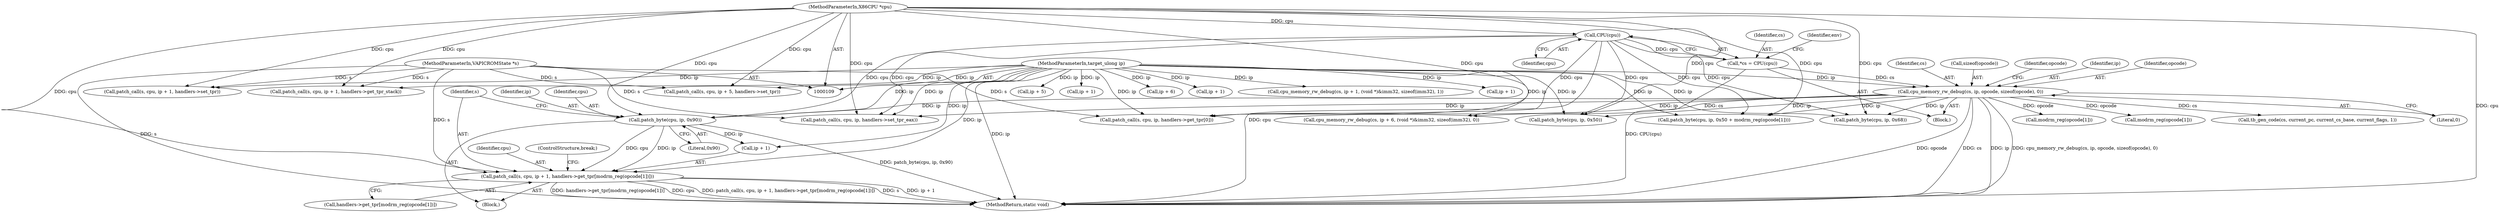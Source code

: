 digraph "0_qemu_691a02e2ce0c413236a78dee6f2651c937b09fb0@array" {
"1000217" [label="(Call,patch_call(s, cpu, ip + 1, handlers->get_tpr[modrm_reg(opcode[1])]))"];
"1000110" [label="(MethodParameterIn,VAPICROMState *s)"];
"1000213" [label="(Call,patch_byte(cpu, ip, 0x90))"];
"1000117" [label="(Call,CPU(cpu))"];
"1000111" [label="(MethodParameterIn,X86CPU *cpu)"];
"1000180" [label="(Call,cpu_memory_rw_debug(cs, ip, opcode, sizeof(opcode), 0))"];
"1000115" [label="(Call,*cs = CPU(cpu))"];
"1000112" [label="(MethodParameterIn,target_ulong ip)"];
"1000191" [label="(Block,)"];
"1000271" [label="(Call,ip + 1)"];
"1000281" [label="(Call,patch_call(s, cpu, ip + 5, handlers->set_tpr))"];
"1000292" [label="(Call,patch_byte(cpu, ip, 0x50))"];
"1000219" [label="(Identifier,cpu)"];
"1000231" [label="(ControlStructure,break;)"];
"1000112" [label="(MethodParameterIn,target_ulong ip)"];
"1000269" [label="(Call,cpu_memory_rw_debug(cs, ip + 1, (void *)&imm32, sizeof(imm32), 1))"];
"1000223" [label="(Call,handlers->get_tpr[modrm_reg(opcode[1])])"];
"1000299" [label="(Call,ip + 1)"];
"1000183" [label="(Identifier,opcode)"];
"1000296" [label="(Call,patch_call(s, cpu, ip + 1, handlers->get_tpr_stack))"];
"1000113" [label="(Block,)"];
"1000116" [label="(Identifier,cs)"];
"1000227" [label="(Call,modrm_reg(opcode[1]))"];
"1000180" [label="(Call,cpu_memory_rw_debug(cs, ip, opcode, sizeof(opcode), 0))"];
"1000284" [label="(Call,ip + 5)"];
"1000218" [label="(Identifier,s)"];
"1000322" [label="(MethodReturn,static void)"];
"1000214" [label="(Identifier,cpu)"];
"1000111" [label="(MethodParameterIn,X86CPU *cpu)"];
"1000118" [label="(Identifier,cpu)"];
"1000233" [label="(Call,patch_call(s, cpu, ip, handlers->get_tpr[0]))"];
"1000213" [label="(Call,patch_byte(cpu, ip, 0x90))"];
"1000205" [label="(Call,ip + 1)"];
"1000198" [label="(Call,modrm_reg(opcode[1]))"];
"1000313" [label="(Call,tb_gen_code(cs, current_pc, current_cs_base, current_flags, 1))"];
"1000186" [label="(Literal,0)"];
"1000110" [label="(MethodParameterIn,VAPICROMState *s)"];
"1000193" [label="(Call,patch_byte(cpu, ip, 0x50 + modrm_reg(opcode[1])))"];
"1000181" [label="(Identifier,cs)"];
"1000244" [label="(Call,patch_call(s, cpu, ip, handlers->set_tpr_eax))"];
"1000215" [label="(Identifier,ip)"];
"1000253" [label="(Call,patch_byte(cpu, ip, 0x68))"];
"1000115" [label="(Call,*cs = CPU(cpu))"];
"1000202" [label="(Call,patch_call(s, cpu, ip + 1, handlers->set_tpr))"];
"1000217" [label="(Call,patch_call(s, cpu, ip + 1, handlers->get_tpr[modrm_reg(opcode[1])]))"];
"1000121" [label="(Identifier,env)"];
"1000216" [label="(Literal,0x90)"];
"1000220" [label="(Call,ip + 1)"];
"1000259" [label="(Call,ip + 6)"];
"1000184" [label="(Call,sizeof(opcode))"];
"1000189" [label="(Identifier,opcode)"];
"1000117" [label="(Call,CPU(cpu))"];
"1000182" [label="(Identifier,ip)"];
"1000257" [label="(Call,cpu_memory_rw_debug(cs, ip + 6, (void *)&imm32, sizeof(imm32), 0))"];
"1000217" -> "1000191"  [label="AST: "];
"1000217" -> "1000223"  [label="CFG: "];
"1000218" -> "1000217"  [label="AST: "];
"1000219" -> "1000217"  [label="AST: "];
"1000220" -> "1000217"  [label="AST: "];
"1000223" -> "1000217"  [label="AST: "];
"1000231" -> "1000217"  [label="CFG: "];
"1000217" -> "1000322"  [label="DDG: handlers->get_tpr[modrm_reg(opcode[1])]"];
"1000217" -> "1000322"  [label="DDG: cpu"];
"1000217" -> "1000322"  [label="DDG: patch_call(s, cpu, ip + 1, handlers->get_tpr[modrm_reg(opcode[1])])"];
"1000217" -> "1000322"  [label="DDG: s"];
"1000217" -> "1000322"  [label="DDG: ip + 1"];
"1000110" -> "1000217"  [label="DDG: s"];
"1000213" -> "1000217"  [label="DDG: cpu"];
"1000213" -> "1000217"  [label="DDG: ip"];
"1000111" -> "1000217"  [label="DDG: cpu"];
"1000112" -> "1000217"  [label="DDG: ip"];
"1000110" -> "1000109"  [label="AST: "];
"1000110" -> "1000322"  [label="DDG: s"];
"1000110" -> "1000202"  [label="DDG: s"];
"1000110" -> "1000233"  [label="DDG: s"];
"1000110" -> "1000244"  [label="DDG: s"];
"1000110" -> "1000281"  [label="DDG: s"];
"1000110" -> "1000296"  [label="DDG: s"];
"1000213" -> "1000191"  [label="AST: "];
"1000213" -> "1000216"  [label="CFG: "];
"1000214" -> "1000213"  [label="AST: "];
"1000215" -> "1000213"  [label="AST: "];
"1000216" -> "1000213"  [label="AST: "];
"1000218" -> "1000213"  [label="CFG: "];
"1000213" -> "1000322"  [label="DDG: patch_byte(cpu, ip, 0x90)"];
"1000117" -> "1000213"  [label="DDG: cpu"];
"1000111" -> "1000213"  [label="DDG: cpu"];
"1000180" -> "1000213"  [label="DDG: ip"];
"1000112" -> "1000213"  [label="DDG: ip"];
"1000213" -> "1000220"  [label="DDG: ip"];
"1000117" -> "1000115"  [label="AST: "];
"1000117" -> "1000118"  [label="CFG: "];
"1000118" -> "1000117"  [label="AST: "];
"1000115" -> "1000117"  [label="CFG: "];
"1000117" -> "1000322"  [label="DDG: cpu"];
"1000117" -> "1000115"  [label="DDG: cpu"];
"1000111" -> "1000117"  [label="DDG: cpu"];
"1000117" -> "1000193"  [label="DDG: cpu"];
"1000117" -> "1000233"  [label="DDG: cpu"];
"1000117" -> "1000244"  [label="DDG: cpu"];
"1000117" -> "1000253"  [label="DDG: cpu"];
"1000117" -> "1000292"  [label="DDG: cpu"];
"1000111" -> "1000109"  [label="AST: "];
"1000111" -> "1000322"  [label="DDG: cpu"];
"1000111" -> "1000193"  [label="DDG: cpu"];
"1000111" -> "1000202"  [label="DDG: cpu"];
"1000111" -> "1000233"  [label="DDG: cpu"];
"1000111" -> "1000244"  [label="DDG: cpu"];
"1000111" -> "1000253"  [label="DDG: cpu"];
"1000111" -> "1000281"  [label="DDG: cpu"];
"1000111" -> "1000292"  [label="DDG: cpu"];
"1000111" -> "1000296"  [label="DDG: cpu"];
"1000180" -> "1000113"  [label="AST: "];
"1000180" -> "1000186"  [label="CFG: "];
"1000181" -> "1000180"  [label="AST: "];
"1000182" -> "1000180"  [label="AST: "];
"1000183" -> "1000180"  [label="AST: "];
"1000184" -> "1000180"  [label="AST: "];
"1000186" -> "1000180"  [label="AST: "];
"1000189" -> "1000180"  [label="CFG: "];
"1000180" -> "1000322"  [label="DDG: cs"];
"1000180" -> "1000322"  [label="DDG: ip"];
"1000180" -> "1000322"  [label="DDG: cpu_memory_rw_debug(cs, ip, opcode, sizeof(opcode), 0)"];
"1000180" -> "1000322"  [label="DDG: opcode"];
"1000115" -> "1000180"  [label="DDG: cs"];
"1000112" -> "1000180"  [label="DDG: ip"];
"1000180" -> "1000193"  [label="DDG: ip"];
"1000180" -> "1000198"  [label="DDG: opcode"];
"1000180" -> "1000227"  [label="DDG: opcode"];
"1000180" -> "1000233"  [label="DDG: ip"];
"1000180" -> "1000244"  [label="DDG: ip"];
"1000180" -> "1000253"  [label="DDG: ip"];
"1000180" -> "1000257"  [label="DDG: cs"];
"1000180" -> "1000292"  [label="DDG: ip"];
"1000180" -> "1000313"  [label="DDG: cs"];
"1000115" -> "1000113"  [label="AST: "];
"1000116" -> "1000115"  [label="AST: "];
"1000121" -> "1000115"  [label="CFG: "];
"1000115" -> "1000322"  [label="DDG: CPU(cpu)"];
"1000112" -> "1000109"  [label="AST: "];
"1000112" -> "1000322"  [label="DDG: ip"];
"1000112" -> "1000193"  [label="DDG: ip"];
"1000112" -> "1000202"  [label="DDG: ip"];
"1000112" -> "1000205"  [label="DDG: ip"];
"1000112" -> "1000220"  [label="DDG: ip"];
"1000112" -> "1000233"  [label="DDG: ip"];
"1000112" -> "1000244"  [label="DDG: ip"];
"1000112" -> "1000253"  [label="DDG: ip"];
"1000112" -> "1000257"  [label="DDG: ip"];
"1000112" -> "1000259"  [label="DDG: ip"];
"1000112" -> "1000269"  [label="DDG: ip"];
"1000112" -> "1000271"  [label="DDG: ip"];
"1000112" -> "1000281"  [label="DDG: ip"];
"1000112" -> "1000284"  [label="DDG: ip"];
"1000112" -> "1000292"  [label="DDG: ip"];
"1000112" -> "1000296"  [label="DDG: ip"];
"1000112" -> "1000299"  [label="DDG: ip"];
}
